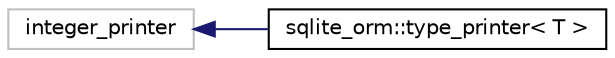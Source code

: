 digraph "Graphical Class Hierarchy"
{
 // LATEX_PDF_SIZE
  edge [fontname="Helvetica",fontsize="10",labelfontname="Helvetica",labelfontsize="10"];
  node [fontname="Helvetica",fontsize="10",shape=record];
  rankdir="LR";
  Node20 [label="integer_printer",height=0.2,width=0.4,color="grey75", fillcolor="white", style="filled",tooltip=" "];
  Node20 -> Node0 [dir="back",color="midnightblue",fontsize="10",style="solid",fontname="Helvetica"];
  Node0 [label="sqlite_orm::type_printer\< T \>",height=0.2,width=0.4,color="black", fillcolor="white", style="filled",URL="$structsqlite__orm_1_1type__printer_3_01_t_01_4.html",tooltip=" "];
}
